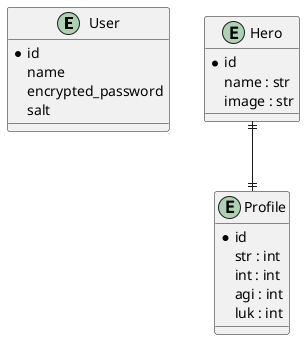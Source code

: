 @startuml

entity User {
    * id
    name
    encrypted_password
    salt
}

entity Hero {
    * id
    name : str
    image : str
}

entity Profile {
    * id
    str : int
    int : int
    agi : int
    luk : int
}


Hero ||--|| Profile


@enduml
